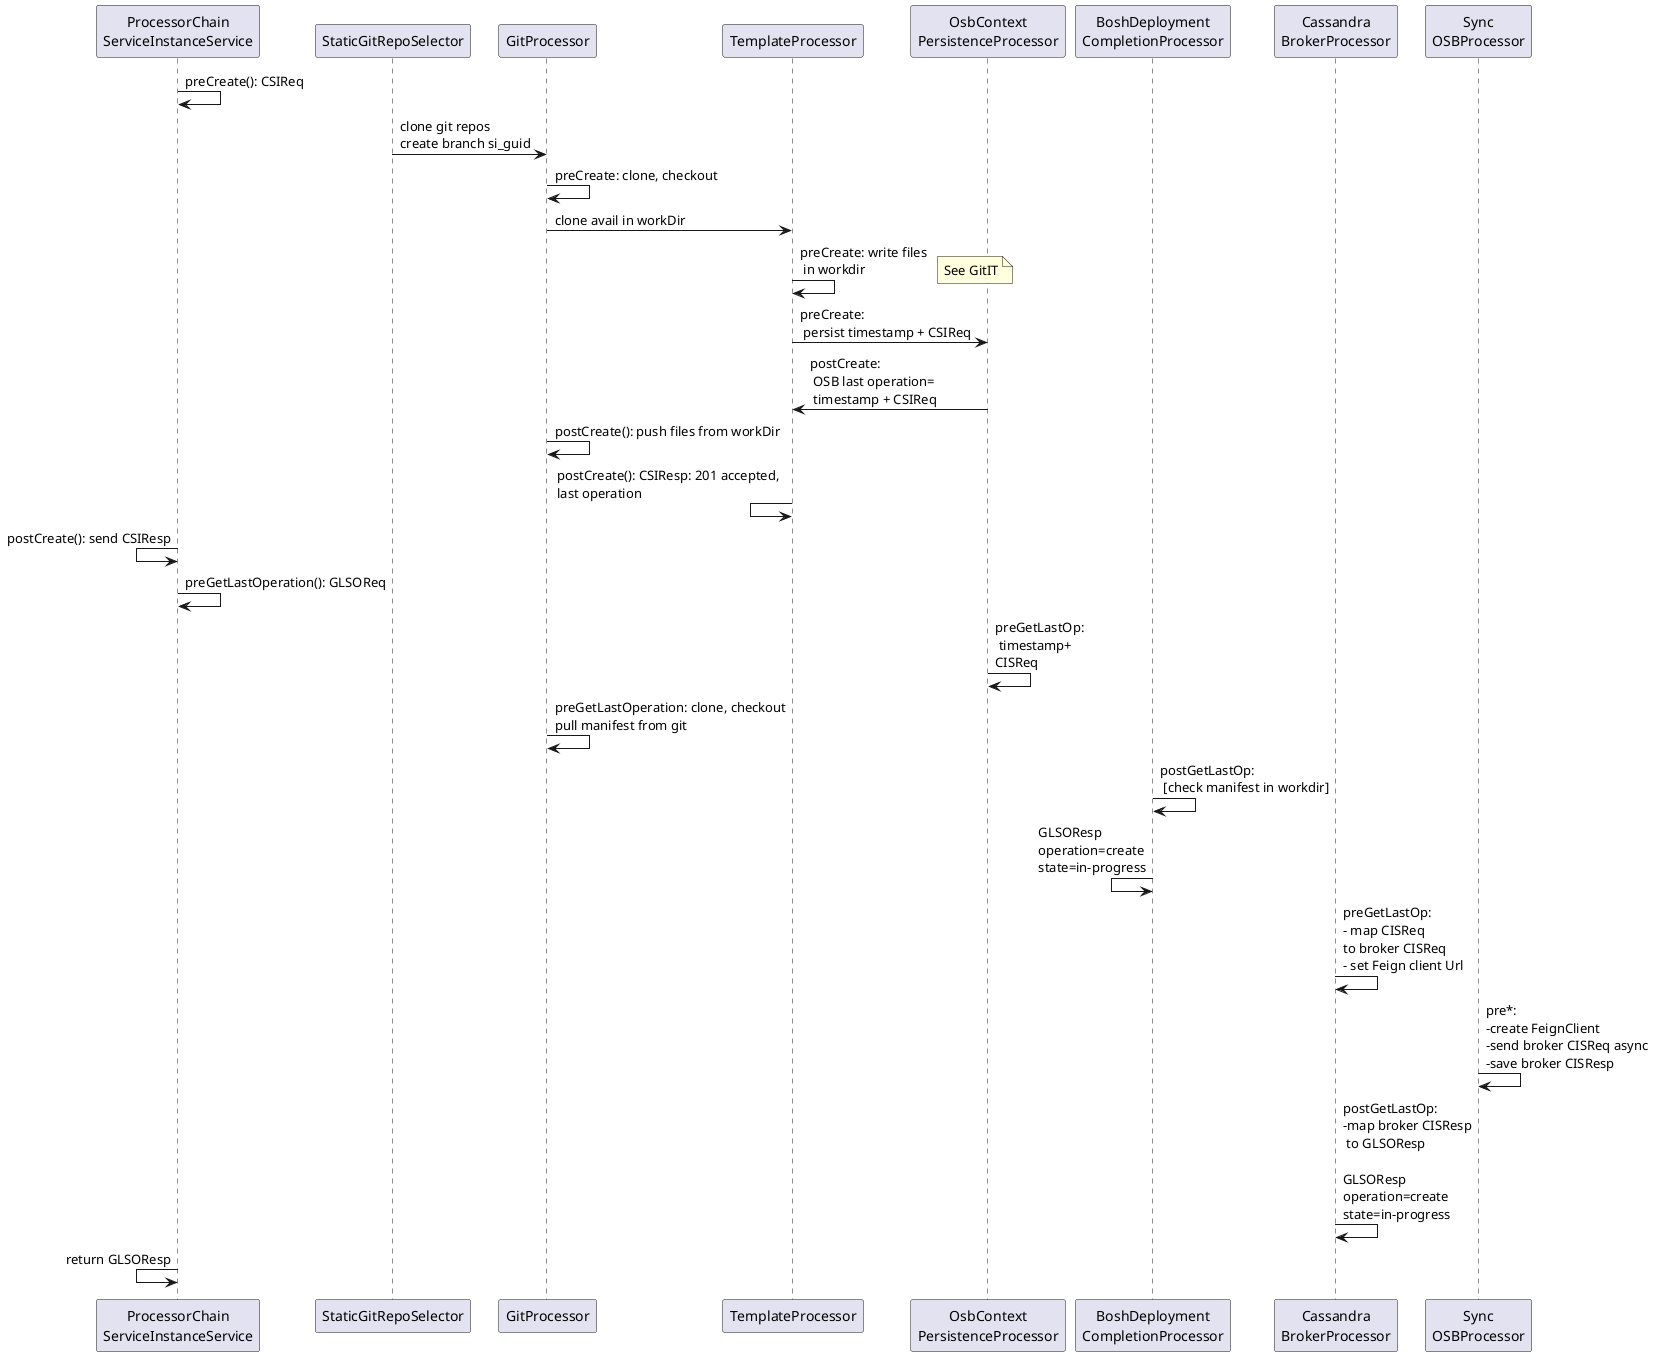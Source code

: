 @startuml
' - static git repo selector processor: specifies expected git repos, and branches
' - dynamic git repo selector processor: specifies expected git repos, and branches (from OSB service instance guid)
' - cassandra deployment templates processor: generates/updates/deletes files following create/update/delete OSB key in context
' - bosh deployment completion processor:
'    - observe bosh deployment completion (through manifest.yml)
'    - write OSB failed async create/update/delete response on timeout
' - cassandra service broker processor: maps ingress OSB request to egress OSB requests
' - git processor
' - credhub processor
' - sync osb processor: make sync OSB
' - osb async operation context persistence processor: mux/demux state (creation time, request) into OSB operation field
' ProcessorChainServiceInstanceService = PCSIS

participant "ProcessorChain\nServiceInstanceService" as PCSIS
PCSIS -> PCSIS: preCreate(): CSIReq
StaticGitRepoSelector -> GitProcessor: clone git repos \ncreate branch si_guid
GitProcessor -> GitProcessor: preCreate: clone, checkout
GitProcessor -> TemplateProcessor: clone avail in workDir
TemplateProcessor -> TemplateProcessor: preCreate: write files\n in workdir
note right
    See GitIT
end note
participant "OsbContext\nPersistenceProcessor" as OsbContextPersistence
TemplateProcessor -> OsbContextPersistence: preCreate:\n persist timestamp + CSIReq
TemplateProcessor <- OsbContextPersistence: postCreate:\n OSB last operation=\n timestamp + CSIReq
GitProcessor -> GitProcessor: postCreate(): push files from workDir
TemplateProcessor <- TemplateProcessor: postCreate(): CSIResp: 201 accepted,  \nlast operation
PCSIS <- PCSIS: postCreate(): send CSIResp
participant "BoshDeployment\nCompletionProcessor" as BoshDeploymentCompletionProcessor
PCSIS -> PCSIS: preGetLastOperation(): GLSOReq
OsbContextPersistence -> OsbContextPersistence: preGetLastOp:\n timestamp+\nCISReq
GitProcessor -> GitProcessor: preGetLastOperation: clone, checkout\npull manifest from git
participant "Cassandra\nBrokerProcessor" as CassBrokerProcessor
BoshDeploymentCompletionProcessor ->BoshDeploymentCompletionProcessor : postGetLastOp:\n [check manifest in workdir]
BoshDeploymentCompletionProcessor <- BoshDeploymentCompletionProcessor:  GLSOResp \noperation=create\nstate=in-progress
CassBrokerProcessor -> CassBrokerProcessor: preGetLastOp:\n- map CISReq \nto broker CISReq\n- set Feign client Url
participant "Sync\nOSBProcessor" as OSBProcessor
OSBProcessor -> OSBProcessor: pre*:\n-create FeignClient\n-send broker CISReq async\n-save broker CISResp
CassBrokerProcessor -> CassBrokerProcessor: postGetLastOp:\n-map broker CISResp\n to GLSOResp\n\nGLSOResp \noperation=create\nstate=in-progress
PCSIS <- PCSIS:  return GLSOResp


@enduml